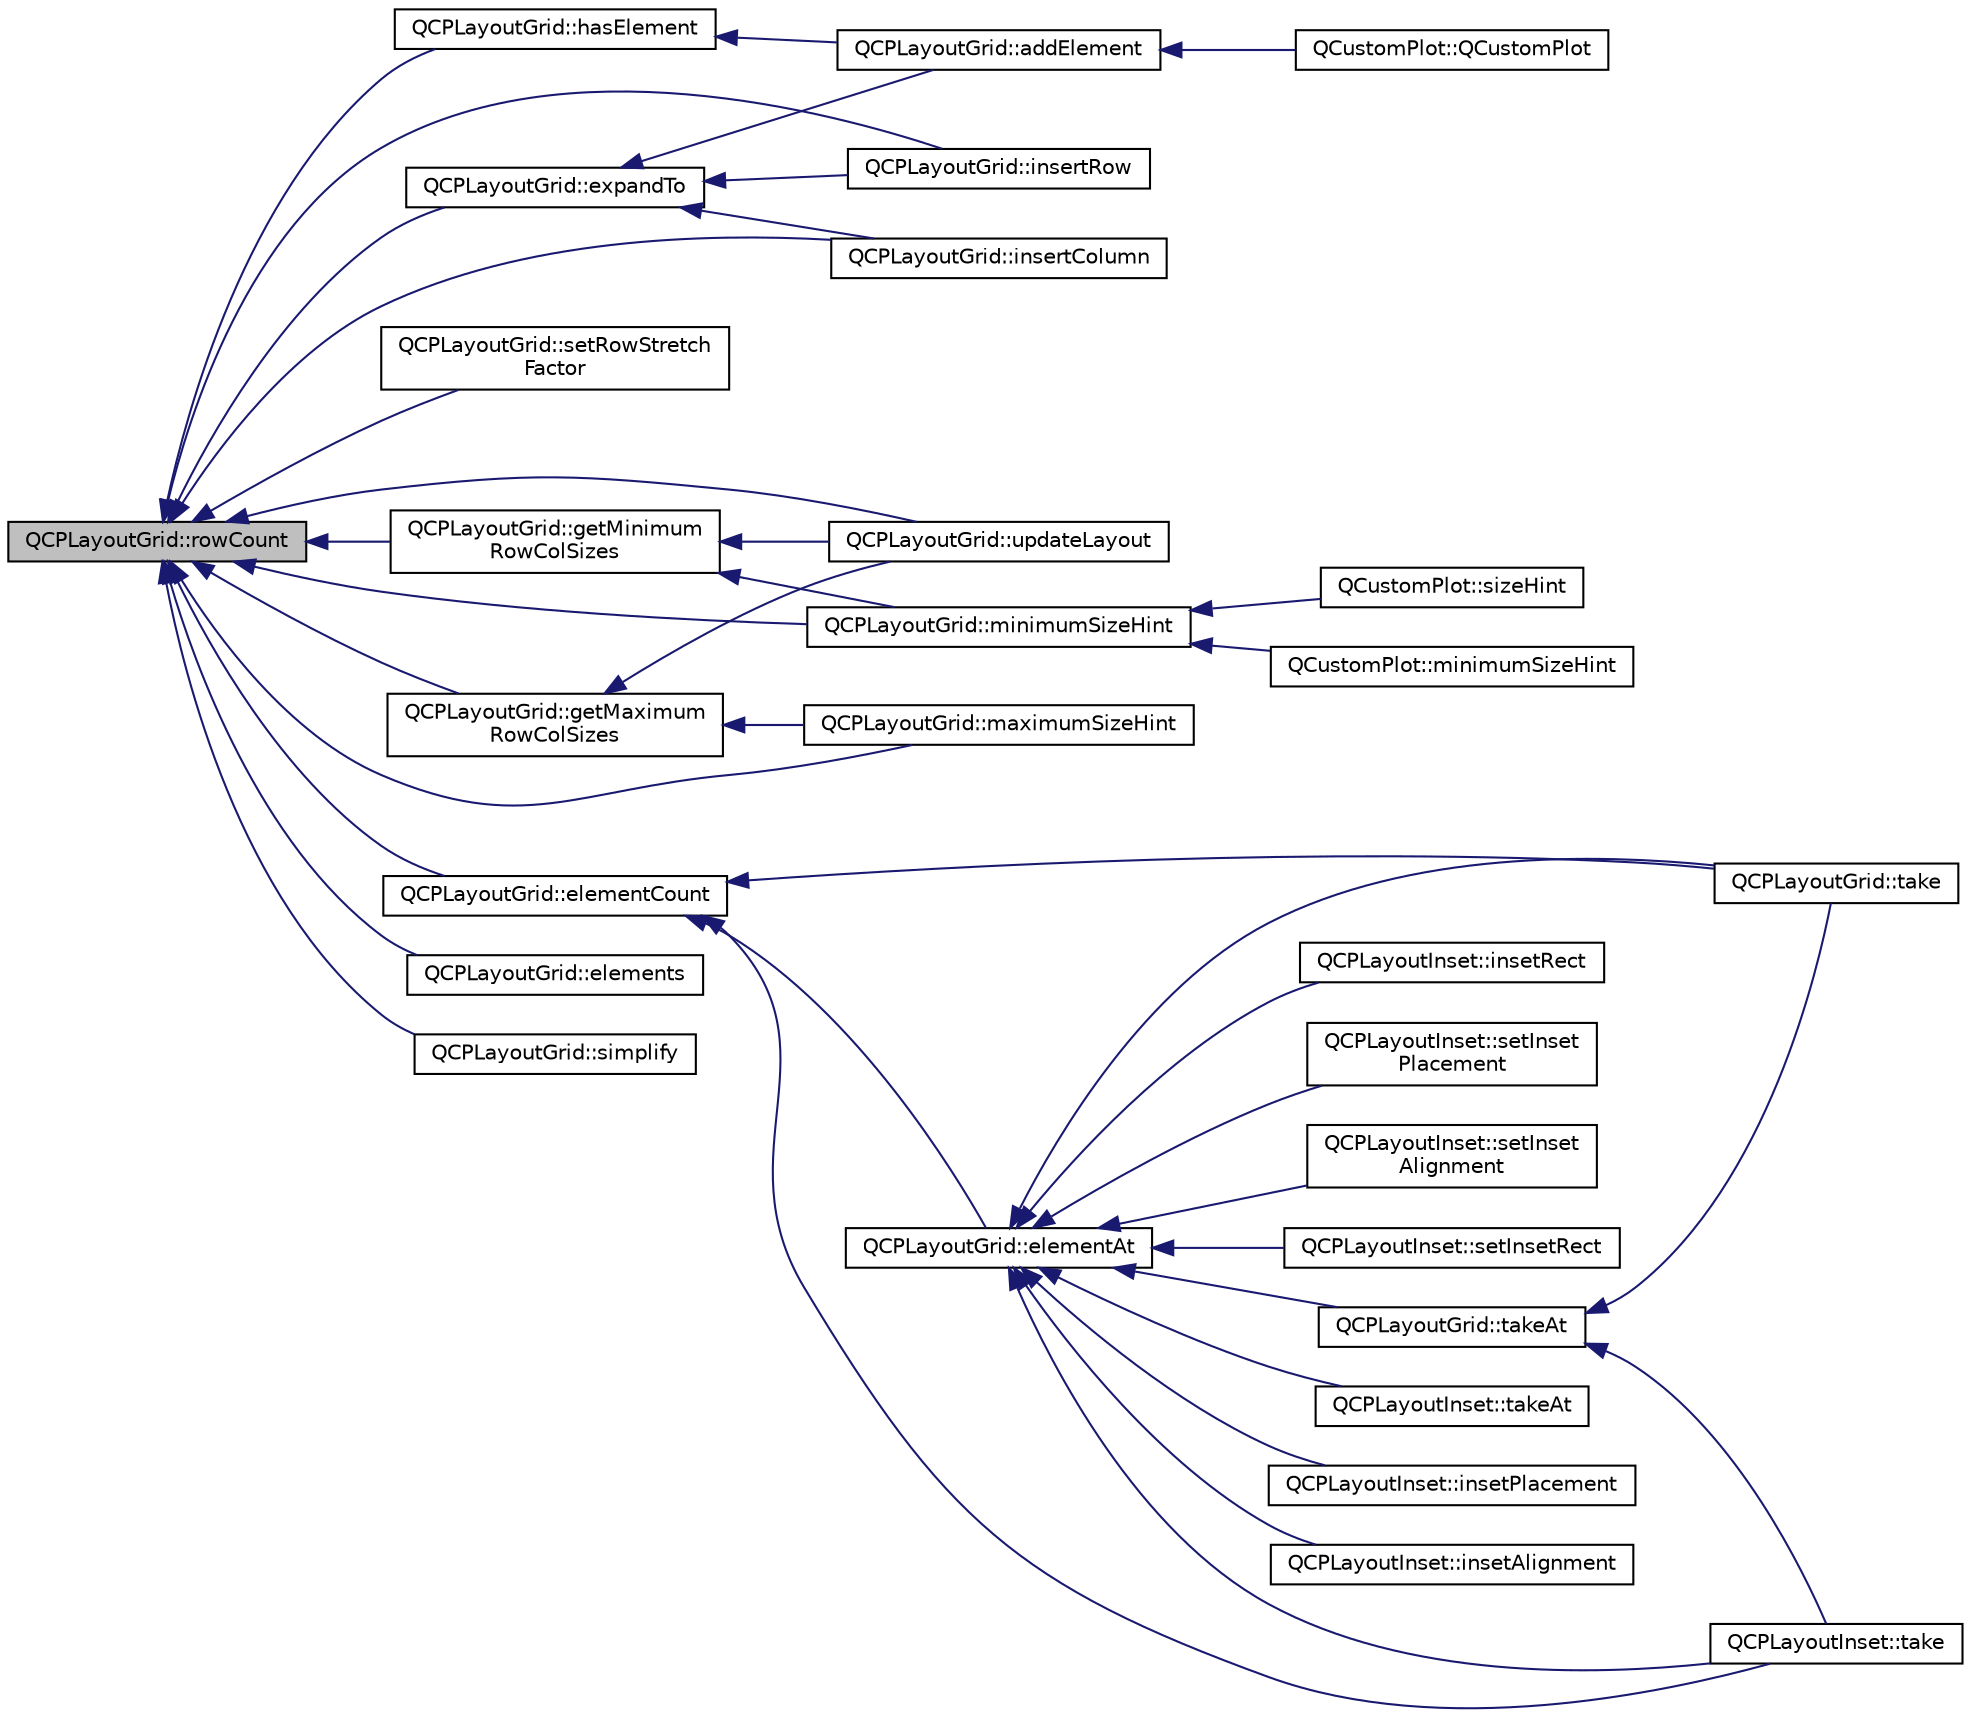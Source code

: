 digraph "QCPLayoutGrid::rowCount"
{
  edge [fontname="Helvetica",fontsize="10",labelfontname="Helvetica",labelfontsize="10"];
  node [fontname="Helvetica",fontsize="10",shape=record];
  rankdir="LR";
  Node146 [label="QCPLayoutGrid::rowCount",height=0.2,width=0.4,color="black", fillcolor="grey75", style="filled", fontcolor="black"];
  Node146 -> Node147 [dir="back",color="midnightblue",fontsize="10",style="solid",fontname="Helvetica"];
  Node147 [label="QCPLayoutGrid::hasElement",height=0.2,width=0.4,color="black", fillcolor="white", style="filled",URL="$df/dd4/class_q_c_p_layout_grid.html#ab0cf4f7edc9414a3bfaddac0f46dc0a0"];
  Node147 -> Node148 [dir="back",color="midnightblue",fontsize="10",style="solid",fontname="Helvetica"];
  Node148 [label="QCPLayoutGrid::addElement",height=0.2,width=0.4,color="black", fillcolor="white", style="filled",URL="$df/dd4/class_q_c_p_layout_grid.html#adff1a2ca691ed83d2d24a4cd1fe17012"];
  Node148 -> Node149 [dir="back",color="midnightblue",fontsize="10",style="solid",fontname="Helvetica"];
  Node149 [label="QCustomPlot::QCustomPlot",height=0.2,width=0.4,color="black", fillcolor="white", style="filled",URL="$dd/d9b/class_q_custom_plot.html#a45b99626558651a6428b83972b0b34b8"];
  Node146 -> Node150 [dir="back",color="midnightblue",fontsize="10",style="solid",fontname="Helvetica"];
  Node150 [label="QCPLayoutGrid::setRowStretch\lFactor",height=0.2,width=0.4,color="black", fillcolor="white", style="filled",URL="$df/dd4/class_q_c_p_layout_grid.html#a7b0273de5369bd93d942edbaf5b166ec"];
  Node146 -> Node151 [dir="back",color="midnightblue",fontsize="10",style="solid",fontname="Helvetica"];
  Node151 [label="QCPLayoutGrid::expandTo",height=0.2,width=0.4,color="black", fillcolor="white", style="filled",URL="$df/dd4/class_q_c_p_layout_grid.html#a886c0dcbabd51a45da399e044552b685"];
  Node151 -> Node148 [dir="back",color="midnightblue",fontsize="10",style="solid",fontname="Helvetica"];
  Node151 -> Node152 [dir="back",color="midnightblue",fontsize="10",style="solid",fontname="Helvetica"];
  Node152 [label="QCPLayoutGrid::insertRow",height=0.2,width=0.4,color="black", fillcolor="white", style="filled",URL="$df/dd4/class_q_c_p_layout_grid.html#a48af3dd7c3a653d9c3d7dd99bd02e838"];
  Node151 -> Node153 [dir="back",color="midnightblue",fontsize="10",style="solid",fontname="Helvetica"];
  Node153 [label="QCPLayoutGrid::insertColumn",height=0.2,width=0.4,color="black", fillcolor="white", style="filled",URL="$df/dd4/class_q_c_p_layout_grid.html#a1e880a321dbe8b43b471ccd764433dc4"];
  Node146 -> Node152 [dir="back",color="midnightblue",fontsize="10",style="solid",fontname="Helvetica"];
  Node146 -> Node153 [dir="back",color="midnightblue",fontsize="10",style="solid",fontname="Helvetica"];
  Node146 -> Node154 [dir="back",color="midnightblue",fontsize="10",style="solid",fontname="Helvetica"];
  Node154 [label="QCPLayoutGrid::updateLayout",height=0.2,width=0.4,color="black", fillcolor="white", style="filled",URL="$df/dd4/class_q_c_p_layout_grid.html#a07f8dd7d3d61d7345026621d446042a4"];
  Node146 -> Node155 [dir="back",color="midnightblue",fontsize="10",style="solid",fontname="Helvetica"];
  Node155 [label="QCPLayoutGrid::elementCount",height=0.2,width=0.4,color="black", fillcolor="white", style="filled",URL="$df/dd4/class_q_c_p_layout_grid.html#a77f194843d037e0da6d5f3170acdf3a2"];
  Node155 -> Node156 [dir="back",color="midnightblue",fontsize="10",style="solid",fontname="Helvetica"];
  Node156 [label="QCPLayoutGrid::elementAt",height=0.2,width=0.4,color="black", fillcolor="white", style="filled",URL="$df/dd4/class_q_c_p_layout_grid.html#a97672ecc379cb3a09639926ba9980297"];
  Node156 -> Node157 [dir="back",color="midnightblue",fontsize="10",style="solid",fontname="Helvetica"];
  Node157 [label="QCPLayoutGrid::takeAt",height=0.2,width=0.4,color="black", fillcolor="white", style="filled",URL="$df/dd4/class_q_c_p_layout_grid.html#acc1277394ff8a6432e111ff9463e6375"];
  Node157 -> Node158 [dir="back",color="midnightblue",fontsize="10",style="solid",fontname="Helvetica"];
  Node158 [label="QCPLayoutGrid::take",height=0.2,width=0.4,color="black", fillcolor="white", style="filled",URL="$df/dd4/class_q_c_p_layout_grid.html#a666a9fe9e92054436f9b66eba25cca0c"];
  Node157 -> Node159 [dir="back",color="midnightblue",fontsize="10",style="solid",fontname="Helvetica"];
  Node159 [label="QCPLayoutInset::take",height=0.2,width=0.4,color="black", fillcolor="white", style="filled",URL="$db/d91/class_q_c_p_layout_inset.html#a9ac707ccff650633b97f52dd5cddcf49"];
  Node156 -> Node158 [dir="back",color="midnightblue",fontsize="10",style="solid",fontname="Helvetica"];
  Node156 -> Node160 [dir="back",color="midnightblue",fontsize="10",style="solid",fontname="Helvetica"];
  Node160 [label="QCPLayoutInset::insetPlacement",height=0.2,width=0.4,color="black", fillcolor="white", style="filled",URL="$db/d91/class_q_c_p_layout_inset.html#a6fcbd74ebbc45bfe64c604b2791aa57f"];
  Node156 -> Node161 [dir="back",color="midnightblue",fontsize="10",style="solid",fontname="Helvetica"];
  Node161 [label="QCPLayoutInset::insetAlignment",height=0.2,width=0.4,color="black", fillcolor="white", style="filled",URL="$db/d91/class_q_c_p_layout_inset.html#a5b33b66f0abbb4a7cc2f8aa6c94cf7f8"];
  Node156 -> Node162 [dir="back",color="midnightblue",fontsize="10",style="solid",fontname="Helvetica"];
  Node162 [label="QCPLayoutInset::insetRect",height=0.2,width=0.4,color="black", fillcolor="white", style="filled",URL="$db/d91/class_q_c_p_layout_inset.html#ab23099a46af17c31f4c40668f13c9de1"];
  Node156 -> Node163 [dir="back",color="midnightblue",fontsize="10",style="solid",fontname="Helvetica"];
  Node163 [label="QCPLayoutInset::setInset\lPlacement",height=0.2,width=0.4,color="black", fillcolor="white", style="filled",URL="$db/d91/class_q_c_p_layout_inset.html#a63298830744d5d8c5345511c00fd2144"];
  Node156 -> Node164 [dir="back",color="midnightblue",fontsize="10",style="solid",fontname="Helvetica"];
  Node164 [label="QCPLayoutInset::setInset\lAlignment",height=0.2,width=0.4,color="black", fillcolor="white", style="filled",URL="$db/d91/class_q_c_p_layout_inset.html#a62882a4f9ad58bb0f53da12fde022abe"];
  Node156 -> Node165 [dir="back",color="midnightblue",fontsize="10",style="solid",fontname="Helvetica"];
  Node165 [label="QCPLayoutInset::setInsetRect",height=0.2,width=0.4,color="black", fillcolor="white", style="filled",URL="$db/d91/class_q_c_p_layout_inset.html#aa487c8378a6f9533567a2e6430099dc3"];
  Node156 -> Node166 [dir="back",color="midnightblue",fontsize="10",style="solid",fontname="Helvetica"];
  Node166 [label="QCPLayoutInset::takeAt",height=0.2,width=0.4,color="black", fillcolor="white", style="filled",URL="$db/d91/class_q_c_p_layout_inset.html#ad6756a3b507e20496aaf7f5ca16c47d1"];
  Node156 -> Node159 [dir="back",color="midnightblue",fontsize="10",style="solid",fontname="Helvetica"];
  Node155 -> Node158 [dir="back",color="midnightblue",fontsize="10",style="solid",fontname="Helvetica"];
  Node155 -> Node159 [dir="back",color="midnightblue",fontsize="10",style="solid",fontname="Helvetica"];
  Node146 -> Node167 [dir="back",color="midnightblue",fontsize="10",style="solid",fontname="Helvetica"];
  Node167 [label="QCPLayoutGrid::elements",height=0.2,width=0.4,color="black", fillcolor="white", style="filled",URL="$df/dd4/class_q_c_p_layout_grid.html#a20a745d013de4c89cf5de8004a5a36f7"];
  Node146 -> Node168 [dir="back",color="midnightblue",fontsize="10",style="solid",fontname="Helvetica"];
  Node168 [label="QCPLayoutGrid::simplify",height=0.2,width=0.4,color="black", fillcolor="white", style="filled",URL="$df/dd4/class_q_c_p_layout_grid.html#a08bba60e4acd20165526a8fd7f986b58"];
  Node146 -> Node169 [dir="back",color="midnightblue",fontsize="10",style="solid",fontname="Helvetica"];
  Node169 [label="QCPLayoutGrid::minimumSizeHint",height=0.2,width=0.4,color="black", fillcolor="white", style="filled",URL="$df/dd4/class_q_c_p_layout_grid.html#a9ef4b0d626708a1ada2cfea3a5973b80"];
  Node169 -> Node170 [dir="back",color="midnightblue",fontsize="10",style="solid",fontname="Helvetica"];
  Node170 [label="QCustomPlot::minimumSizeHint",height=0.2,width=0.4,color="black", fillcolor="white", style="filled",URL="$dd/d9b/class_q_custom_plot.html#a0f7d90553493be687da80544f7244ad2"];
  Node169 -> Node171 [dir="back",color="midnightblue",fontsize="10",style="solid",fontname="Helvetica"];
  Node171 [label="QCustomPlot::sizeHint",height=0.2,width=0.4,color="black", fillcolor="white", style="filled",URL="$dd/d9b/class_q_custom_plot.html#a51601831bc7d5403d5e729347a10ba33"];
  Node146 -> Node172 [dir="back",color="midnightblue",fontsize="10",style="solid",fontname="Helvetica"];
  Node172 [label="QCPLayoutGrid::maximumSizeHint",height=0.2,width=0.4,color="black", fillcolor="white", style="filled",URL="$df/dd4/class_q_c_p_layout_grid.html#a3720d1b79931b2bdec3f2158a5f0181c"];
  Node146 -> Node173 [dir="back",color="midnightblue",fontsize="10",style="solid",fontname="Helvetica"];
  Node173 [label="QCPLayoutGrid::getMinimum\lRowColSizes",height=0.2,width=0.4,color="black", fillcolor="white", style="filled",URL="$df/dd4/class_q_c_p_layout_grid.html#a4b9a251919936f127a63fc1b9911cd4e"];
  Node173 -> Node154 [dir="back",color="midnightblue",fontsize="10",style="solid",fontname="Helvetica"];
  Node173 -> Node169 [dir="back",color="midnightblue",fontsize="10",style="solid",fontname="Helvetica"];
  Node146 -> Node174 [dir="back",color="midnightblue",fontsize="10",style="solid",fontname="Helvetica"];
  Node174 [label="QCPLayoutGrid::getMaximum\lRowColSizes",height=0.2,width=0.4,color="black", fillcolor="white", style="filled",URL="$df/dd4/class_q_c_p_layout_grid.html#a9be77011ec5b5dfbe7fbda126659e1eb"];
  Node174 -> Node154 [dir="back",color="midnightblue",fontsize="10",style="solid",fontname="Helvetica"];
  Node174 -> Node172 [dir="back",color="midnightblue",fontsize="10",style="solid",fontname="Helvetica"];
}
